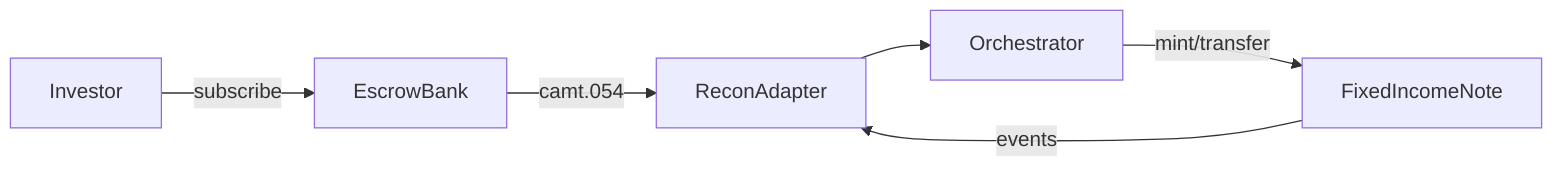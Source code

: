 %% Mermaid (placeholder) — system context
%% Why: Visualize high-level components and data flows.
flowchart LR
  Investor -->|subscribe| EscrowBank
  EscrowBank -->|camt.054| ReconAdapter
  ReconAdapter --> Orchestrator
  Orchestrator -->|mint/transfer| FixedIncomeNote
  FixedIncomeNote -->|events| ReconAdapter